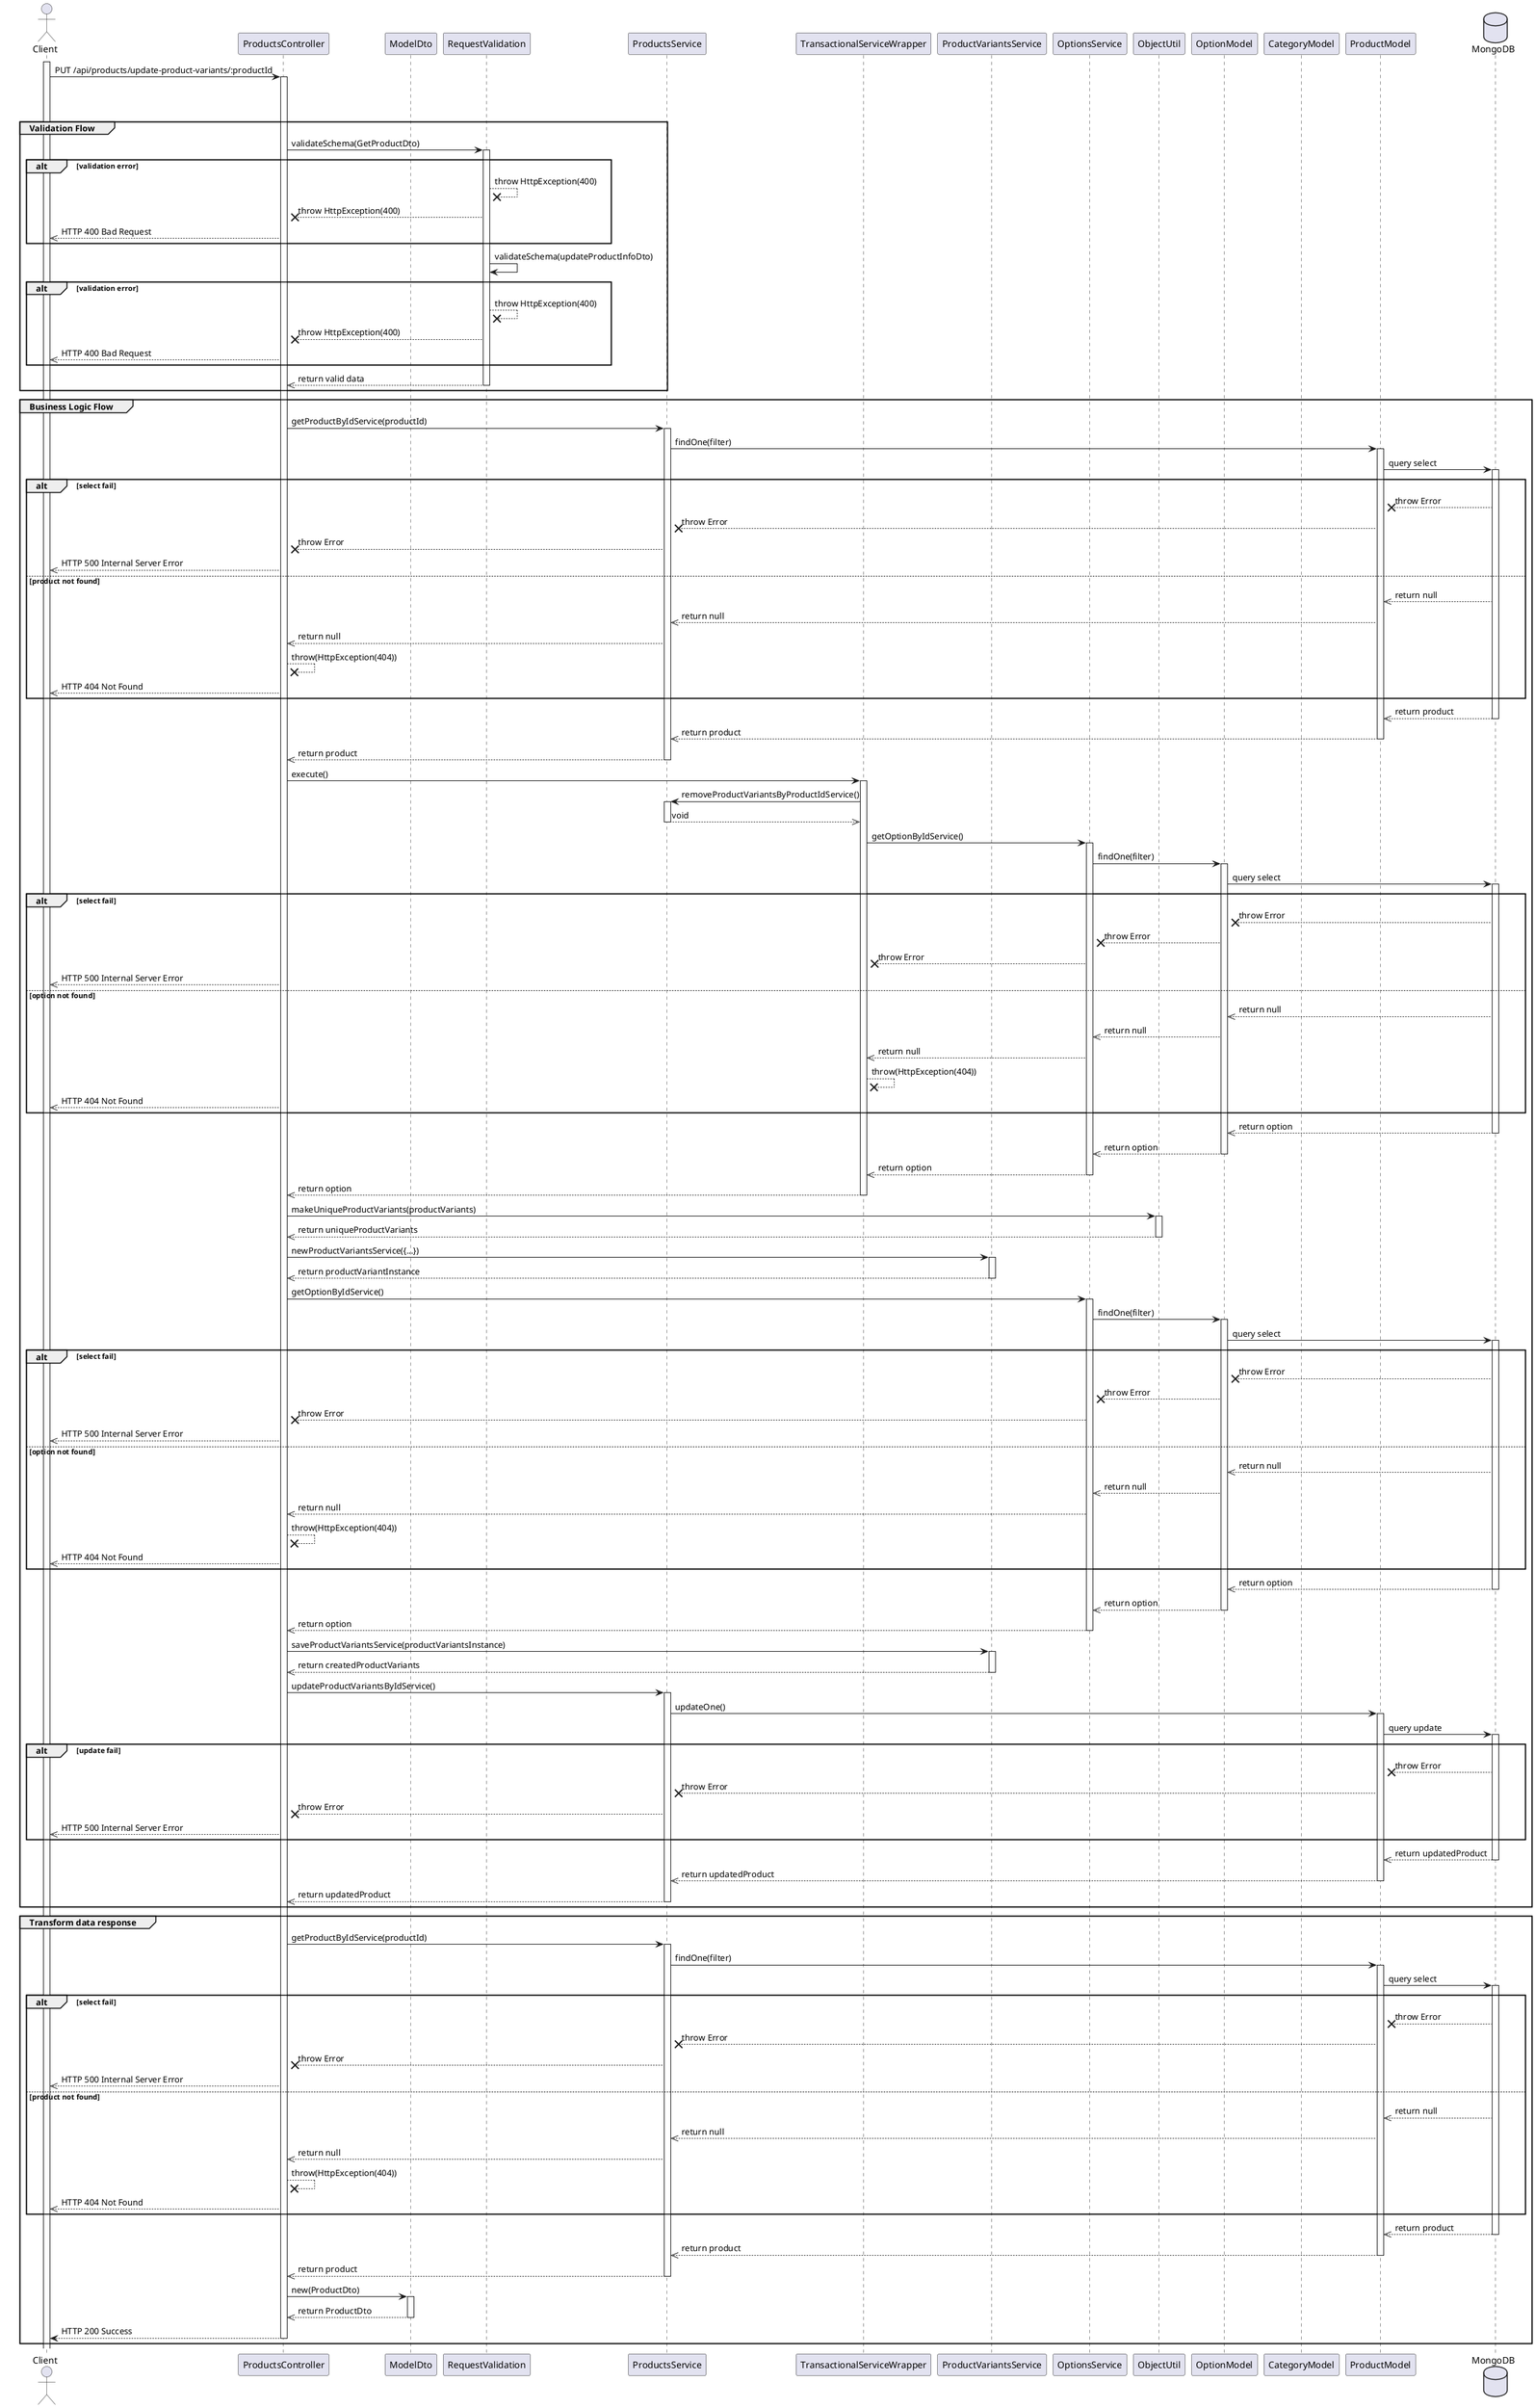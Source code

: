 @startuml Update Product Variant

actor Client



participant ProductsController
participant ModelDto
participant RequestValidation
participant ProductsService
participant TransactionalServiceWrapper
participant ProductVariantsService
participant OptionsService
participant ObjectUtil
participant OptionModel
participant CategoryModel
participant ProductModel

database MongoDB

' Step 1
    activate Client
    Client -> ProductsController: PUT /api/products/update-product-variants/:productId
    activate ProductsController

break
break


' Step 4
group Validation Flow
    ProductsController -> RequestValidation: validateSchema(GetProductDto)
    activate RequestValidation
        alt validation error
        RequestValidation --x RequestValidation: throw HttpException(400)
        RequestValidation --x ProductsController: throw HttpException(400)
        ProductsController -->> Client: HTTP 400 Bad Request
    end
    RequestValidation -> RequestValidation: validateSchema(updateProductInfoDto)
     alt validation error
        RequestValidation --x RequestValidation: throw HttpException(400)
        RequestValidation --x ProductsController: throw HttpException(400)
        ProductsController -->> Client: HTTP 400 Bad Request
    end
    RequestValidation -->> ProductsController: return valid data
    deactivate RequestValidation
end


' Step 5
group Business Logic Flow
    ProductsController -> ProductsService: getProductByIdService(productId)
    activate ProductsService
    ProductsService -> ProductModel: findOne(filter)
    activate ProductModel
    ProductModel -> MongoDB: query select
    activate MongoDB

    alt select fail
        MongoDB --x ProductModel: throw Error
        ProductModel --x ProductsService: throw Error
        ProductsService --x ProductsController: throw Error
        ProductsController -->> Client: HTTP 500 Internal Server Error
    else product not found
        MongoDB -->> ProductModel: return null
        ProductModel -->> ProductsService: return null
        ProductsService -->> ProductsController: return null
        ProductsController --x ProductsController: throw(HttpException(404))
        ProductsController -->> Client: HTTP 404 Not Found
    end

    MongoDB -->> ProductModel: return product
    deactivate MongoDB
    ProductModel -->> ProductsService: return product
    deactivate ProductModel
    ProductsService -->> ProductsController: return product
    deactivate ProductsService
    ProductsController -> TransactionalServiceWrapper: execute()
    activate TransactionalServiceWrapper
    TransactionalServiceWrapper -> ProductsService: removeProductVariantsByProductIdService()
    activate ProductsService
    ProductsService -->> TransactionalServiceWrapper: void
    deactivate ProductsService
    TransactionalServiceWrapper -> OptionsService: getOptionByIdService()
    activate OptionsService        
    OptionsService -> OptionModel: findOne(filter)
    activate OptionModel
    OptionModel -> MongoDB: query select
    activate MongoDB

    alt select fail
        MongoDB --x OptionModel: throw Error
        OptionModel --x OptionsService: throw Error
        OptionsService --x TransactionalServiceWrapper: throw Error
        ProductsController -->> Client: HTTP 500 Internal Server Error
    else option not found
        MongoDB -->> OptionModel: return null
        OptionModel -->> OptionsService: return null
        OptionsService -->> TransactionalServiceWrapper: return null
        TransactionalServiceWrapper --x TransactionalServiceWrapper: throw(HttpException(404))
        ProductsController -->> Client: HTTP 404 Not Found
    end

    MongoDB -->> OptionModel: return option
    deactivate MongoDB
    OptionModel -->> OptionsService: return option
    deactivate OptionModel
    OptionsService -->> TransactionalServiceWrapper: return option
    deactivate OptionsService
    TransactionalServiceWrapper -->> ProductsController: return option
    deactivate TransactionalServiceWrapper
    ProductsController -> ObjectUtil: makeUniqueProductVariants(productVariants)
    activate ObjectUtil
    ObjectUtil -->> ProductsController: return uniqueProductVariants
    deactivate ObjectUtil
    ProductsController -> ProductVariantsService: newProductVariantsService({...})
    activate ProductVariantsService
    ProductVariantsService -->> ProductsController: return productVariantInstance
    deactivate ProductVariantsService
    ProductsController -> OptionsService: getOptionByIdService()
    activate OptionsService

    OptionsService -> OptionModel: findOne(filter)
    activate OptionModel
    OptionModel -> MongoDB: query select
    activate MongoDB

    alt select fail
        MongoDB --x OptionModel: throw Error
        OptionModel --x OptionsService: throw Error
        OptionsService --x ProductsController: throw Error
        ProductsController -->> Client: HTTP 500 Internal Server Error
    else option not found
        MongoDB -->> OptionModel: return null
        OptionModel -->> OptionsService: return null
        OptionsService -->> ProductsController: return null
        ProductsController --x ProductsController: throw(HttpException(404))
        ProductsController -->> Client: HTTP 404 Not Found
    end

    MongoDB -->> OptionModel: return option
    deactivate MongoDB
    OptionModel -->> OptionsService: return option
    deactivate OptionModel
    OptionsService -->> ProductsController: return option
    deactivate OptionsService
    ProductsController -> ProductVariantsService: saveProductVariantsService(productVariantsInstance)
    activate ProductVariantsService
    ProductVariantsService -->> ProductsController: return createdProductVariants
    deactivate ProductVariantsService
    ProductsController -> ProductsService: updateProductVariantsByIdService()
    activate ProductsService
    ProductsService -> ProductModel: updateOne()
    activate ProductModel
    ProductModel -> MongoDB: query update
    activate MongoDB

    alt update fail
        MongoDB --x ProductModel: throw Error
        ProductModel --x ProductsService: throw Error
        ProductsService --x ProductsController: throw Error
        ProductsController -->> Client: HTTP 500 Internal Server Error
    end

    MongoDB -->> ProductModel: return updatedProduct
    deactivate MongoDB
    ProductModel -->> ProductsService: return updatedProduct
    deactivate ProductModel
    ProductsService -->> ProductsController: return updatedProduct
    deactivate ProductsService

end

group Transform data response
    ProductsController -> ProductsService: getProductByIdService(productId)
    activate ProductsService
    ProductsService -> ProductModel: findOne(filter)
    activate ProductModel
    ProductModel -> MongoDB: query select
    activate MongoDB

    alt select fail
        MongoDB --x ProductModel: throw Error
        ProductModel --x ProductsService: throw Error
        ProductsService --x ProductsController: throw Error
        ProductsController -->> Client: HTTP 500 Internal Server Error
    else product not found
        MongoDB -->> ProductModel: return null
        ProductModel -->> ProductsService: return null
        ProductsService -->> ProductsController: return null
        ProductsController --x ProductsController: throw(HttpException(404))
        ProductsController -->> Client: HTTP 404 Not Found
    end

    MongoDB -->> ProductModel: return product
    deactivate MongoDB
    ProductModel -->> ProductsService: return product
    deactivate ProductModel
    ProductsService -->> ProductsController: return product
    deactivate ProductsService
    ProductsController -> ModelDto: new(ProductDto)
    activate ModelDto
    ModelDto -->> ProductsController: return ProductDto 
    deactivate ModelDto
    ProductsController --> Client: HTTP 200 Success
deactivate ProductsController
end



@enduml